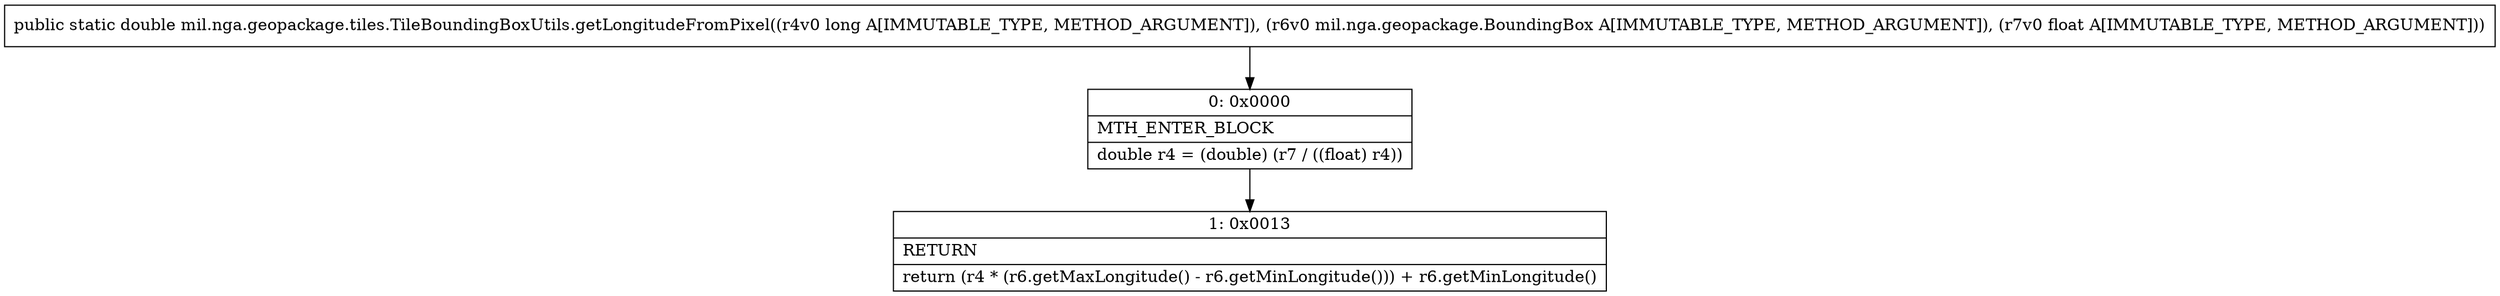 digraph "CFG formil.nga.geopackage.tiles.TileBoundingBoxUtils.getLongitudeFromPixel(JLmil\/nga\/geopackage\/BoundingBox;F)D" {
Node_0 [shape=record,label="{0\:\ 0x0000|MTH_ENTER_BLOCK\l|double r4 = (double) (r7 \/ ((float) r4))\l}"];
Node_1 [shape=record,label="{1\:\ 0x0013|RETURN\l|return (r4 * (r6.getMaxLongitude() \- r6.getMinLongitude())) + r6.getMinLongitude()\l}"];
MethodNode[shape=record,label="{public static double mil.nga.geopackage.tiles.TileBoundingBoxUtils.getLongitudeFromPixel((r4v0 long A[IMMUTABLE_TYPE, METHOD_ARGUMENT]), (r6v0 mil.nga.geopackage.BoundingBox A[IMMUTABLE_TYPE, METHOD_ARGUMENT]), (r7v0 float A[IMMUTABLE_TYPE, METHOD_ARGUMENT])) }"];
MethodNode -> Node_0;
Node_0 -> Node_1;
}

